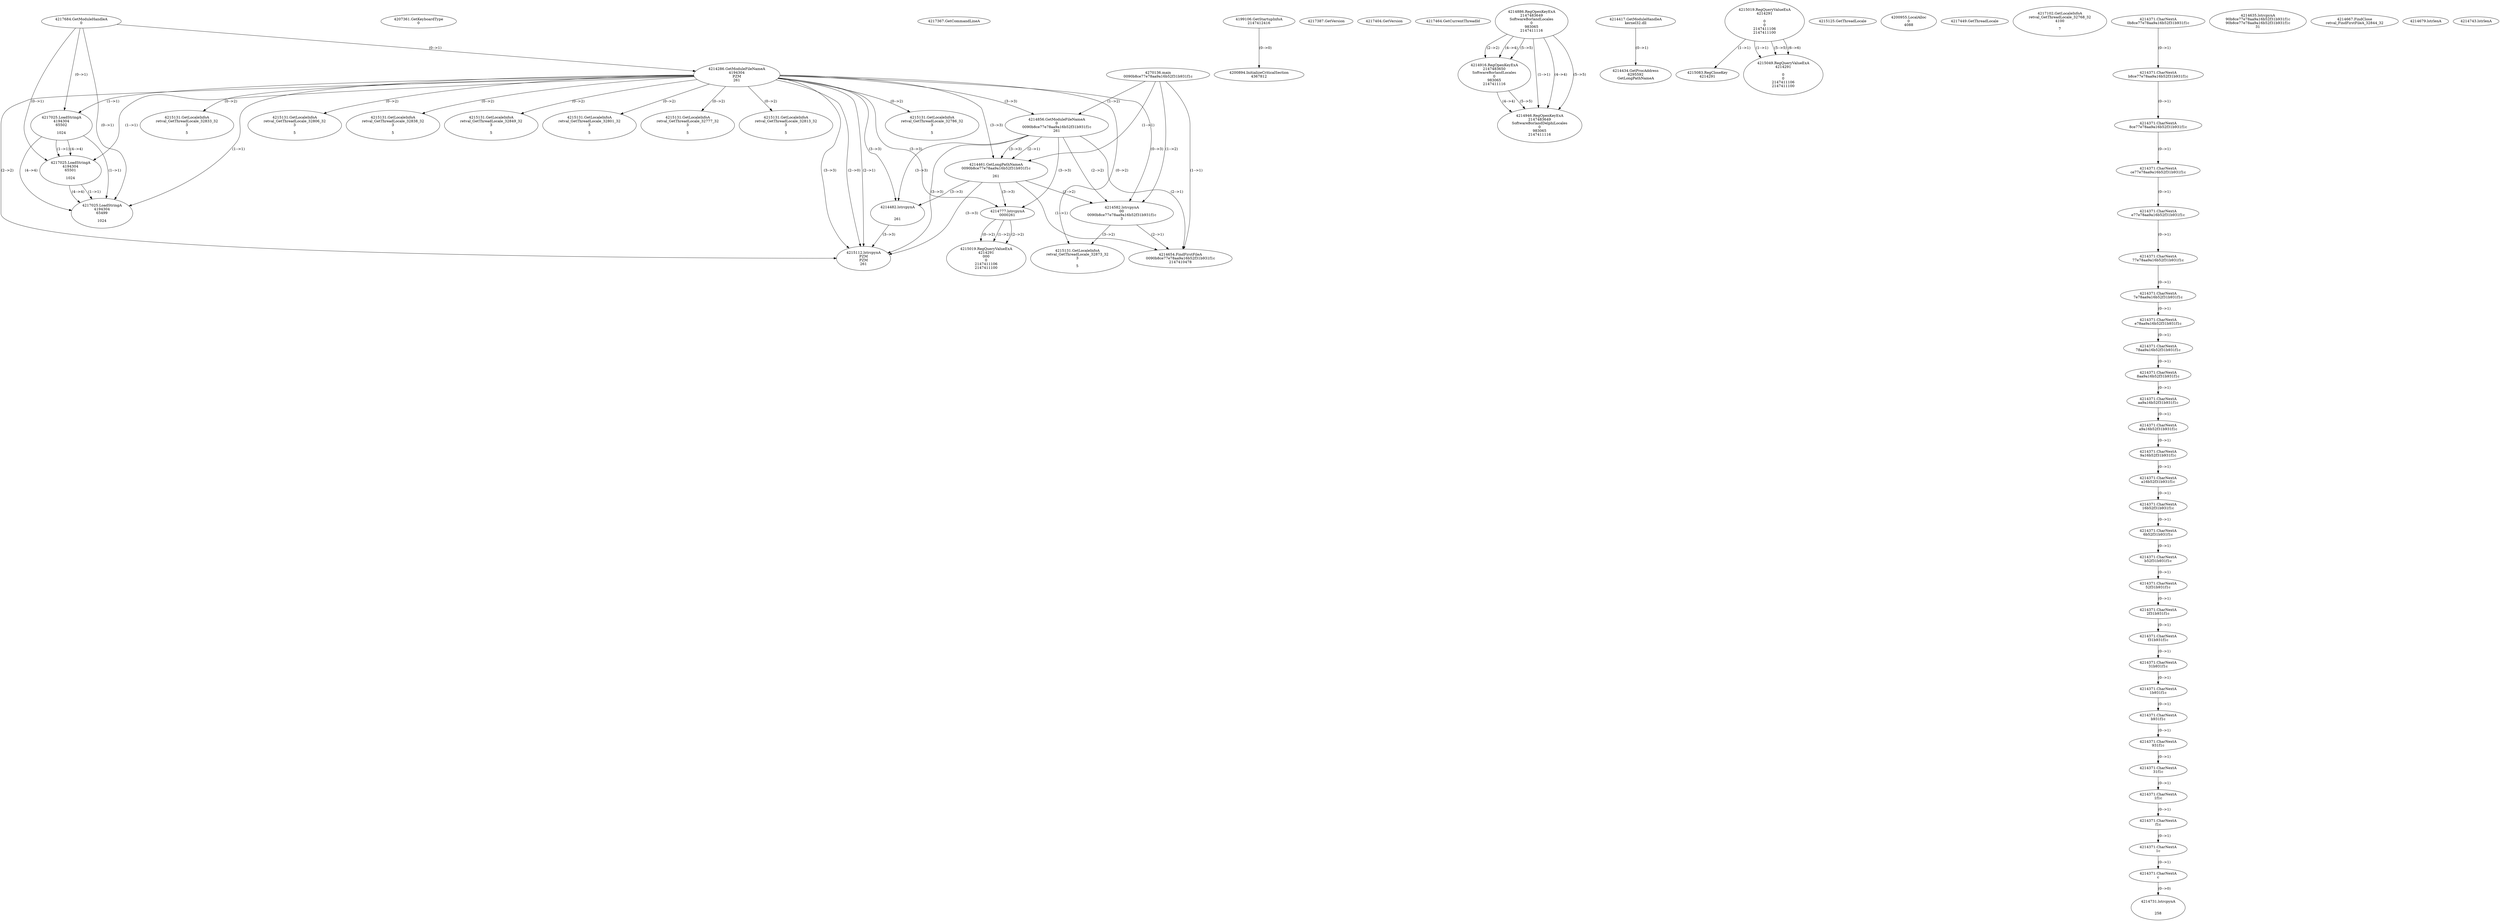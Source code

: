 // Global SCDG with merge call
digraph {
	0 [label="4270136.main
0090b8ce77e78aa9a16b52f31b931f1c"]
	1 [label="4217684.GetModuleHandleA
0"]
	2 [label="4207361.GetKeyboardType
0"]
	3 [label="4217367.GetCommandLineA
"]
	4 [label="4199106.GetStartupInfoA
2147412416"]
	5 [label="4217387.GetVersion
"]
	6 [label="4217404.GetVersion
"]
	7 [label="4217464.GetCurrentThreadId
"]
	8 [label="4214286.GetModuleFileNameA
4194304
PZM
261"]
	1 -> 8 [label="(0-->1)"]
	9 [label="4214856.GetModuleFileNameA
0
0090b8ce77e78aa9a16b52f31b931f1c
261"]
	0 -> 9 [label="(1-->2)"]
	8 -> 9 [label="(3-->3)"]
	10 [label="4214886.RegOpenKeyExA
2147483649
Software\Borland\Locales
0
983065
2147411116"]
	11 [label="4214417.GetModuleHandleA
kernel32.dll"]
	12 [label="4214434.GetProcAddress
6295592
GetLongPathNameA"]
	11 -> 12 [label="(0-->1)"]
	13 [label="4214461.GetLongPathNameA
0090b8ce77e78aa9a16b52f31b931f1c

261"]
	0 -> 13 [label="(1-->1)"]
	9 -> 13 [label="(2-->1)"]
	8 -> 13 [label="(3-->3)"]
	9 -> 13 [label="(3-->3)"]
	14 [label="4214482.lstrcpynA


261"]
	8 -> 14 [label="(3-->3)"]
	9 -> 14 [label="(3-->3)"]
	13 -> 14 [label="(3-->3)"]
	15 [label="4215019.RegQueryValueExA
4214291

0
0
2147411106
2147411100"]
	16 [label="4215083.RegCloseKey
4214291"]
	15 -> 16 [label="(1-->1)"]
	17 [label="4215112.lstrcpynA
PZM
PZM
261"]
	8 -> 17 [label="(2-->1)"]
	8 -> 17 [label="(2-->2)"]
	8 -> 17 [label="(3-->3)"]
	9 -> 17 [label="(3-->3)"]
	13 -> 17 [label="(3-->3)"]
	14 -> 17 [label="(3-->3)"]
	8 -> 17 [label="(2-->0)"]
	18 [label="4215125.GetThreadLocale
"]
	19 [label="4215131.GetLocaleInfoA
retval_GetThreadLocale_32833_32
3

5"]
	8 -> 19 [label="(0-->2)"]
	20 [label="4217025.LoadStringA
4194304
65502

1024"]
	1 -> 20 [label="(0-->1)"]
	8 -> 20 [label="(1-->1)"]
	21 [label="4217025.LoadStringA
4194304
65501

1024"]
	1 -> 21 [label="(0-->1)"]
	8 -> 21 [label="(1-->1)"]
	20 -> 21 [label="(1-->1)"]
	20 -> 21 [label="(4-->4)"]
	22 [label="4200894.InitializeCriticalSection
4367812"]
	4 -> 22 [label="(0-->0)"]
	23 [label="4200955.LocalAlloc
0
4088"]
	24 [label="4214916.RegOpenKeyExA
2147483650
Software\Borland\Locales
0
983065
2147411116"]
	10 -> 24 [label="(2-->2)"]
	10 -> 24 [label="(4-->4)"]
	10 -> 24 [label="(5-->5)"]
	25 [label="4214946.RegOpenKeyExA
2147483649
Software\Borland\Delphi\Locales
0
983065
2147411116"]
	10 -> 25 [label="(1-->1)"]
	10 -> 25 [label="(4-->4)"]
	24 -> 25 [label="(4-->4)"]
	10 -> 25 [label="(5-->5)"]
	24 -> 25 [label="(5-->5)"]
	26 [label="4215049.RegQueryValueExA
4214291

0
0
2147411106
2147411100"]
	15 -> 26 [label="(1-->1)"]
	15 -> 26 [label="(5-->5)"]
	15 -> 26 [label="(6-->6)"]
	27 [label="4215131.GetLocaleInfoA
retval_GetThreadLocale_32806_32
3

5"]
	8 -> 27 [label="(0-->2)"]
	28 [label="4217025.LoadStringA
4194304
65499

1024"]
	1 -> 28 [label="(0-->1)"]
	8 -> 28 [label="(1-->1)"]
	20 -> 28 [label="(1-->1)"]
	21 -> 28 [label="(1-->1)"]
	20 -> 28 [label="(4-->4)"]
	21 -> 28 [label="(4-->4)"]
	29 [label="4215131.GetLocaleInfoA
retval_GetThreadLocale_32838_32
3

5"]
	8 -> 29 [label="(0-->2)"]
	30 [label="4217449.GetThreadLocale
"]
	31 [label="4217102.GetLocaleInfoA
retval_GetThreadLocale_32768_32
4100

7"]
	32 [label="4215131.GetLocaleInfoA
retval_GetThreadLocale_32849_32
3

5"]
	8 -> 32 [label="(0-->2)"]
	33 [label="4215131.GetLocaleInfoA
retval_GetThreadLocale_32801_32
3

5"]
	8 -> 33 [label="(0-->2)"]
	34 [label="4215131.GetLocaleInfoA
retval_GetThreadLocale_32777_32
3

5"]
	8 -> 34 [label="(0-->2)"]
	35 [label="4215131.GetLocaleInfoA
retval_GetThreadLocale_32813_32
3

5"]
	8 -> 35 [label="(0-->2)"]
	36 [label="4214582.lstrcpynA
00
0090b8ce77e78aa9a16b52f31b931f1c
3"]
	0 -> 36 [label="(1-->2)"]
	9 -> 36 [label="(2-->2)"]
	13 -> 36 [label="(1-->2)"]
	8 -> 36 [label="(0-->3)"]
	37 [label="4214371.CharNextA
0b8ce77e78aa9a16b52f31b931f1c"]
	38 [label="4214371.CharNextA
b8ce77e78aa9a16b52f31b931f1c"]
	37 -> 38 [label="(0-->1)"]
	39 [label="4214371.CharNextA
8ce77e78aa9a16b52f31b931f1c"]
	38 -> 39 [label="(0-->1)"]
	40 [label="4214371.CharNextA
ce77e78aa9a16b52f31b931f1c"]
	39 -> 40 [label="(0-->1)"]
	41 [label="4214371.CharNextA
e77e78aa9a16b52f31b931f1c"]
	40 -> 41 [label="(0-->1)"]
	42 [label="4214371.CharNextA
77e78aa9a16b52f31b931f1c"]
	41 -> 42 [label="(0-->1)"]
	43 [label="4214371.CharNextA
7e78aa9a16b52f31b931f1c"]
	42 -> 43 [label="(0-->1)"]
	44 [label="4214371.CharNextA
e78aa9a16b52f31b931f1c"]
	43 -> 44 [label="(0-->1)"]
	45 [label="4214371.CharNextA
78aa9a16b52f31b931f1c"]
	44 -> 45 [label="(0-->1)"]
	46 [label="4214371.CharNextA
8aa9a16b52f31b931f1c"]
	45 -> 46 [label="(0-->1)"]
	47 [label="4214371.CharNextA
aa9a16b52f31b931f1c"]
	46 -> 47 [label="(0-->1)"]
	48 [label="4214371.CharNextA
a9a16b52f31b931f1c"]
	47 -> 48 [label="(0-->1)"]
	49 [label="4214371.CharNextA
9a16b52f31b931f1c"]
	48 -> 49 [label="(0-->1)"]
	50 [label="4214371.CharNextA
a16b52f31b931f1c"]
	49 -> 50 [label="(0-->1)"]
	51 [label="4214371.CharNextA
16b52f31b931f1c"]
	50 -> 51 [label="(0-->1)"]
	52 [label="4214371.CharNextA
6b52f31b931f1c"]
	51 -> 52 [label="(0-->1)"]
	53 [label="4214371.CharNextA
b52f31b931f1c"]
	52 -> 53 [label="(0-->1)"]
	54 [label="4214371.CharNextA
52f31b931f1c"]
	53 -> 54 [label="(0-->1)"]
	55 [label="4214371.CharNextA
2f31b931f1c"]
	54 -> 55 [label="(0-->1)"]
	56 [label="4214371.CharNextA
f31b931f1c"]
	55 -> 56 [label="(0-->1)"]
	57 [label="4214371.CharNextA
31b931f1c"]
	56 -> 57 [label="(0-->1)"]
	58 [label="4214371.CharNextA
1b931f1c"]
	57 -> 58 [label="(0-->1)"]
	59 [label="4214371.CharNextA
b931f1c"]
	58 -> 59 [label="(0-->1)"]
	60 [label="4214371.CharNextA
931f1c"]
	59 -> 60 [label="(0-->1)"]
	61 [label="4214371.CharNextA
31f1c"]
	60 -> 61 [label="(0-->1)"]
	62 [label="4214371.CharNextA
1f1c"]
	61 -> 62 [label="(0-->1)"]
	63 [label="4214371.CharNextA
f1c"]
	62 -> 63 [label="(0-->1)"]
	64 [label="4214371.CharNextA
1c"]
	63 -> 64 [label="(0-->1)"]
	65 [label="4214371.CharNextA
c"]
	64 -> 65 [label="(0-->1)"]
	66 [label="4214635.lstrcpynA
90b8ce77e78aa9a16b52f31b931f1c
90b8ce77e78aa9a16b52f31b931f1c
31"]
	67 [label="4214654.FindFirstFileA
0090b8ce77e78aa9a16b52f31b931f1c
2147410478"]
	0 -> 67 [label="(1-->1)"]
	9 -> 67 [label="(2-->1)"]
	13 -> 67 [label="(1-->1)"]
	36 -> 67 [label="(2-->1)"]
	68 [label="4214667.FindClose
retval_FindFirstFileA_32844_32"]
	69 [label="4214679.lstrlenA
"]
	70 [label="4214731.lstrcpynA


258"]
	65 -> 70 [label="(0-->0)"]
	71 [label="4214743.lstrlenA
"]
	72 [label="4214777.lstrcpynA
00\
00\
261"]
	8 -> 72 [label="(3-->3)"]
	9 -> 72 [label="(3-->3)"]
	13 -> 72 [label="(3-->3)"]
	73 [label="4215019.RegQueryValueExA
4214291
00\
0
0
2147411106
2147411100"]
	72 -> 73 [label="(1-->2)"]
	72 -> 73 [label="(2-->2)"]
	72 -> 73 [label="(0-->2)"]
	74 [label="4215131.GetLocaleInfoA
retval_GetThreadLocale_32873_32
3

5"]
	8 -> 74 [label="(0-->2)"]
	36 -> 74 [label="(3-->2)"]
	75 [label="4215131.GetLocaleInfoA
retval_GetThreadLocale_32786_32
3

5"]
	8 -> 75 [label="(0-->2)"]
}
